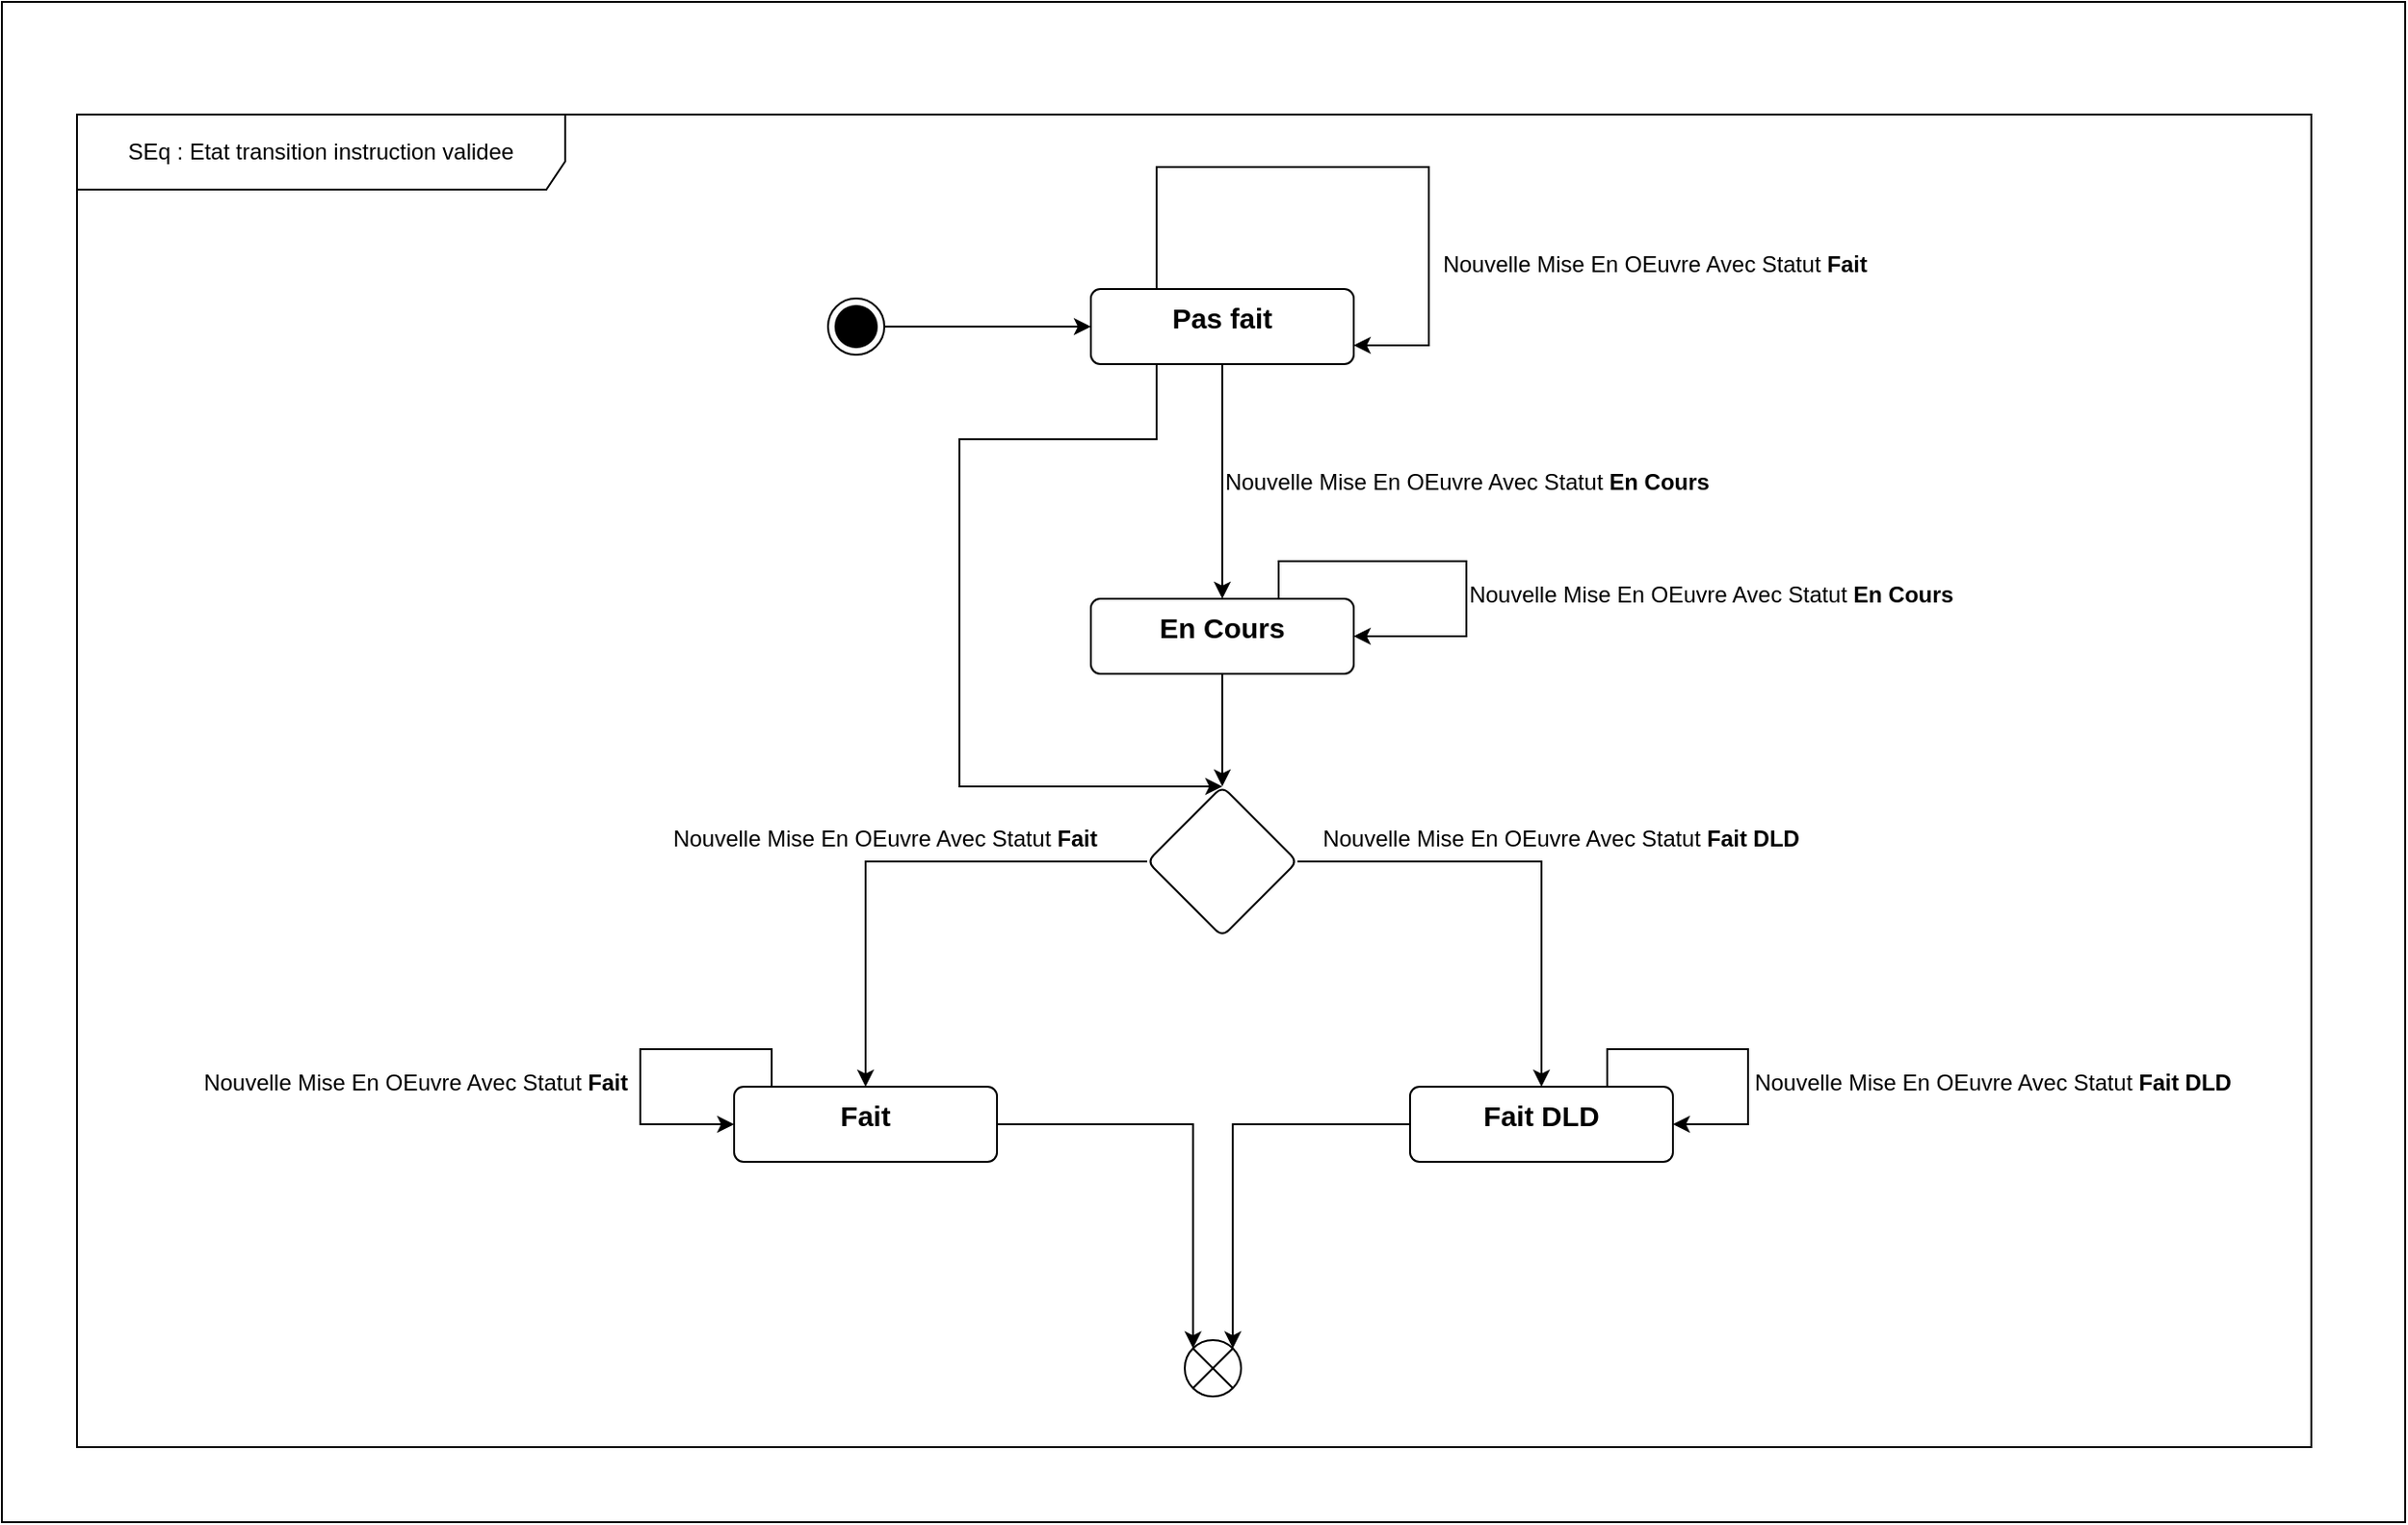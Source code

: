 <mxfile version="24.8.1">
  <diagram name="Page-1" id="7A1L_c6Km4Jq6MOc0nl-">
    <mxGraphModel dx="4818" dy="850" grid="1" gridSize="10" guides="1" tooltips="1" connect="1" arrows="1" fold="1" page="1" pageScale="1" pageWidth="3300" pageHeight="4681" math="0" shadow="0">
      <root>
        <mxCell id="0" />
        <mxCell id="1" parent="0" />
        <mxCell id="yxFoe6fvZe9r7iEHTFPZ-30" value="" style="rounded=0;whiteSpace=wrap;html=1;" vertex="1" parent="1">
          <mxGeometry x="-360" y="140" width="1280" height="810" as="geometry" />
        </mxCell>
        <mxCell id="yxFoe6fvZe9r7iEHTFPZ-31" style="edgeStyle=orthogonalEdgeStyle;rounded=0;orthogonalLoop=1;jettySize=auto;html=1;" edge="1" parent="1" source="yxFoe6fvZe9r7iEHTFPZ-33" target="yxFoe6fvZe9r7iEHTFPZ-35">
          <mxGeometry relative="1" as="geometry" />
        </mxCell>
        <mxCell id="yxFoe6fvZe9r7iEHTFPZ-32" style="edgeStyle=orthogonalEdgeStyle;rounded=0;orthogonalLoop=1;jettySize=auto;html=1;exitX=0.25;exitY=1;exitDx=0;exitDy=0;entryX=0.5;entryY=0;entryDx=0;entryDy=0;" edge="1" parent="1" source="yxFoe6fvZe9r7iEHTFPZ-33" target="yxFoe6fvZe9r7iEHTFPZ-44">
          <mxGeometry relative="1" as="geometry">
            <Array as="points">
              <mxPoint x="255" y="373" />
              <mxPoint x="150" y="373" />
              <mxPoint x="150" y="558" />
            </Array>
          </mxGeometry>
        </mxCell>
        <mxCell id="yxFoe6fvZe9r7iEHTFPZ-33" value="&lt;b&gt;&lt;font style=&quot;font-size: 15px;&quot;&gt;Pas fait&lt;/font&gt;&lt;/b&gt;" style="html=1;align=center;verticalAlign=top;rounded=1;absoluteArcSize=1;arcSize=10;dashed=0;whiteSpace=wrap;" vertex="1" parent="1">
          <mxGeometry x="220" y="293" width="140" height="40" as="geometry" />
        </mxCell>
        <mxCell id="yxFoe6fvZe9r7iEHTFPZ-34" value="" style="edgeStyle=orthogonalEdgeStyle;rounded=0;orthogonalLoop=1;jettySize=auto;html=1;" edge="1" parent="1" source="yxFoe6fvZe9r7iEHTFPZ-35" target="yxFoe6fvZe9r7iEHTFPZ-44">
          <mxGeometry relative="1" as="geometry" />
        </mxCell>
        <mxCell id="yxFoe6fvZe9r7iEHTFPZ-35" value="&lt;b&gt;&lt;font style=&quot;font-size: 15px;&quot;&gt;En Cours&lt;/font&gt;&lt;/b&gt;" style="html=1;align=center;verticalAlign=top;rounded=1;absoluteArcSize=1;arcSize=10;dashed=0;whiteSpace=wrap;" vertex="1" parent="1">
          <mxGeometry x="220" y="458" width="140" height="40" as="geometry" />
        </mxCell>
        <mxCell id="yxFoe6fvZe9r7iEHTFPZ-36" style="edgeStyle=orthogonalEdgeStyle;rounded=0;orthogonalLoop=1;jettySize=auto;html=1;entryX=0;entryY=0;entryDx=0;entryDy=0;" edge="1" parent="1" source="yxFoe6fvZe9r7iEHTFPZ-37" target="yxFoe6fvZe9r7iEHTFPZ-56">
          <mxGeometry relative="1" as="geometry" />
        </mxCell>
        <mxCell id="yxFoe6fvZe9r7iEHTFPZ-37" value="&lt;font style=&quot;font-size: 15px;&quot;&gt;&lt;b&gt;Fait&lt;/b&gt;&lt;/font&gt;" style="html=1;align=center;verticalAlign=top;rounded=1;absoluteArcSize=1;arcSize=10;dashed=0;whiteSpace=wrap;" vertex="1" parent="1">
          <mxGeometry x="30" y="718" width="140" height="40" as="geometry" />
        </mxCell>
        <mxCell id="yxFoe6fvZe9r7iEHTFPZ-38" style="edgeStyle=orthogonalEdgeStyle;rounded=0;orthogonalLoop=1;jettySize=auto;html=1;entryX=1;entryY=0;entryDx=0;entryDy=0;" edge="1" parent="1" source="yxFoe6fvZe9r7iEHTFPZ-39" target="yxFoe6fvZe9r7iEHTFPZ-56">
          <mxGeometry relative="1" as="geometry" />
        </mxCell>
        <mxCell id="yxFoe6fvZe9r7iEHTFPZ-39" value="&lt;font style=&quot;font-size: 15px;&quot;&gt;&lt;b&gt;Fait DLD&lt;/b&gt;&lt;/font&gt;" style="html=1;align=center;verticalAlign=top;rounded=1;absoluteArcSize=1;arcSize=10;dashed=0;whiteSpace=wrap;" vertex="1" parent="1">
          <mxGeometry x="390" y="718" width="140" height="40" as="geometry" />
        </mxCell>
        <mxCell id="yxFoe6fvZe9r7iEHTFPZ-40" style="edgeStyle=orthogonalEdgeStyle;rounded=0;orthogonalLoop=1;jettySize=auto;html=1;entryX=0;entryY=0.5;entryDx=0;entryDy=0;" edge="1" parent="1" source="yxFoe6fvZe9r7iEHTFPZ-41" target="yxFoe6fvZe9r7iEHTFPZ-33">
          <mxGeometry relative="1" as="geometry" />
        </mxCell>
        <mxCell id="yxFoe6fvZe9r7iEHTFPZ-41" value="" style="ellipse;html=1;shape=endState;fillColor=strokeColor;" vertex="1" parent="1">
          <mxGeometry x="80" y="298" width="30" height="30" as="geometry" />
        </mxCell>
        <mxCell id="yxFoe6fvZe9r7iEHTFPZ-42" style="edgeStyle=orthogonalEdgeStyle;rounded=0;orthogonalLoop=1;jettySize=auto;html=1;entryX=0.5;entryY=0;entryDx=0;entryDy=0;" edge="1" parent="1" source="yxFoe6fvZe9r7iEHTFPZ-44" target="yxFoe6fvZe9r7iEHTFPZ-37">
          <mxGeometry relative="1" as="geometry" />
        </mxCell>
        <mxCell id="yxFoe6fvZe9r7iEHTFPZ-43" style="edgeStyle=orthogonalEdgeStyle;rounded=0;orthogonalLoop=1;jettySize=auto;html=1;" edge="1" parent="1" source="yxFoe6fvZe9r7iEHTFPZ-44" target="yxFoe6fvZe9r7iEHTFPZ-39">
          <mxGeometry relative="1" as="geometry" />
        </mxCell>
        <mxCell id="yxFoe6fvZe9r7iEHTFPZ-44" value="" style="rhombus;whiteSpace=wrap;html=1;verticalAlign=top;rounded=1;arcSize=10;dashed=0;" vertex="1" parent="1">
          <mxGeometry x="250" y="558" width="80" height="80" as="geometry" />
        </mxCell>
        <mxCell id="yxFoe6fvZe9r7iEHTFPZ-45" style="edgeStyle=orthogonalEdgeStyle;rounded=0;orthogonalLoop=1;jettySize=auto;html=1;exitX=0.25;exitY=0;exitDx=0;exitDy=0;entryX=1;entryY=0.75;entryDx=0;entryDy=0;" edge="1" parent="1" source="yxFoe6fvZe9r7iEHTFPZ-33" target="yxFoe6fvZe9r7iEHTFPZ-33">
          <mxGeometry relative="1" as="geometry">
            <mxPoint x="370" y="298" as="sourcePoint" />
            <Array as="points">
              <mxPoint x="255" y="228" />
              <mxPoint x="400" y="228" />
              <mxPoint x="400" y="323" />
            </Array>
          </mxGeometry>
        </mxCell>
        <mxCell id="yxFoe6fvZe9r7iEHTFPZ-46" value="&lt;span style=&quot;font-weight: normal;&quot;&gt;Nouvelle Mise En OEuvre Avec Statut &lt;/span&gt;Fait" style="text;align=center;fontStyle=1;verticalAlign=middle;spacingLeft=3;spacingRight=3;strokeColor=none;rotatable=0;points=[[0,0.5],[1,0.5]];portConstraint=eastwest;html=1;" vertex="1" parent="1">
          <mxGeometry x="390" y="267" width="260" height="26" as="geometry" />
        </mxCell>
        <mxCell id="yxFoe6fvZe9r7iEHTFPZ-47" value="&lt;span style=&quot;font-weight: normal;&quot;&gt;Nouvelle Mise En OEuvre Avec Statut &lt;/span&gt;En Cours" style="text;align=center;fontStyle=1;verticalAlign=middle;spacingLeft=3;spacingRight=3;strokeColor=none;rotatable=0;points=[[0,0.5],[1,0.5]];portConstraint=eastwest;html=1;" vertex="1" parent="1">
          <mxGeometry x="290" y="383" width="260" height="26" as="geometry" />
        </mxCell>
        <mxCell id="yxFoe6fvZe9r7iEHTFPZ-48" value="&lt;span style=&quot;font-weight: normal;&quot;&gt;Nouvelle Mise En OEuvre Avec Statut &lt;/span&gt;Fait DLD" style="text;align=center;fontStyle=1;verticalAlign=middle;spacingLeft=3;spacingRight=3;strokeColor=none;rotatable=0;points=[[0,0.5],[1,0.5]];portConstraint=eastwest;html=1;" vertex="1" parent="1">
          <mxGeometry x="340" y="573" width="260" height="26" as="geometry" />
        </mxCell>
        <mxCell id="yxFoe6fvZe9r7iEHTFPZ-49" value="&lt;span style=&quot;font-weight: normal;&quot;&gt;Nouvelle Mise En OEuvre Avec Statut &lt;/span&gt;Fait" style="text;align=center;fontStyle=1;verticalAlign=middle;spacingLeft=3;spacingRight=3;strokeColor=none;rotatable=0;points=[[0,0.5],[1,0.5]];portConstraint=eastwest;html=1;" vertex="1" parent="1">
          <mxGeometry x="-20" y="573" width="260" height="26" as="geometry" />
        </mxCell>
        <mxCell id="yxFoe6fvZe9r7iEHTFPZ-50" style="edgeStyle=orthogonalEdgeStyle;rounded=0;orthogonalLoop=1;jettySize=auto;html=1;entryX=1;entryY=0.5;entryDx=0;entryDy=0;" edge="1" parent="1" source="yxFoe6fvZe9r7iEHTFPZ-35" target="yxFoe6fvZe9r7iEHTFPZ-35">
          <mxGeometry relative="1" as="geometry">
            <Array as="points">
              <mxPoint x="320" y="438" />
              <mxPoint x="420" y="438" />
              <mxPoint x="420" y="478" />
            </Array>
          </mxGeometry>
        </mxCell>
        <mxCell id="yxFoe6fvZe9r7iEHTFPZ-51" value="&lt;span style=&quot;font-weight: normal;&quot;&gt;Nouvelle Mise En OEuvre Avec Statut &lt;/span&gt;En Cours" style="text;align=center;fontStyle=1;verticalAlign=middle;spacingLeft=3;spacingRight=3;strokeColor=none;rotatable=0;points=[[0,0.5],[1,0.5]];portConstraint=eastwest;html=1;" vertex="1" parent="1">
          <mxGeometry x="420" y="443" width="260" height="26" as="geometry" />
        </mxCell>
        <mxCell id="yxFoe6fvZe9r7iEHTFPZ-52" style="edgeStyle=orthogonalEdgeStyle;rounded=0;orthogonalLoop=1;jettySize=auto;html=1;entryX=0;entryY=0.5;entryDx=0;entryDy=0;" edge="1" parent="1" source="yxFoe6fvZe9r7iEHTFPZ-37" target="yxFoe6fvZe9r7iEHTFPZ-37">
          <mxGeometry relative="1" as="geometry">
            <Array as="points">
              <mxPoint x="50" y="698" />
              <mxPoint x="-20" y="698" />
              <mxPoint x="-20" y="738" />
            </Array>
          </mxGeometry>
        </mxCell>
        <mxCell id="yxFoe6fvZe9r7iEHTFPZ-53" style="edgeStyle=orthogonalEdgeStyle;rounded=0;orthogonalLoop=1;jettySize=auto;html=1;exitX=0.75;exitY=0;exitDx=0;exitDy=0;entryX=1;entryY=0.5;entryDx=0;entryDy=0;" edge="1" parent="1" source="yxFoe6fvZe9r7iEHTFPZ-39" target="yxFoe6fvZe9r7iEHTFPZ-39">
          <mxGeometry relative="1" as="geometry">
            <Array as="points">
              <mxPoint x="495" y="698" />
              <mxPoint x="570" y="698" />
              <mxPoint x="570" y="738" />
            </Array>
          </mxGeometry>
        </mxCell>
        <mxCell id="yxFoe6fvZe9r7iEHTFPZ-54" value="&lt;span style=&quot;font-weight: normal;&quot;&gt;Nouvelle Mise En OEuvre Avec Statut &lt;/span&gt;Fait" style="text;align=center;fontStyle=1;verticalAlign=middle;spacingLeft=3;spacingRight=3;strokeColor=none;rotatable=0;points=[[0,0.5],[1,0.5]];portConstraint=eastwest;html=1;" vertex="1" parent="1">
          <mxGeometry x="-270" y="703" width="260" height="26" as="geometry" />
        </mxCell>
        <mxCell id="yxFoe6fvZe9r7iEHTFPZ-55" value="&lt;span style=&quot;font-weight: normal;&quot;&gt;Nouvelle Mise En OEuvre Avec Statut &lt;/span&gt;Fait DLD" style="text;align=center;fontStyle=1;verticalAlign=middle;spacingLeft=3;spacingRight=3;strokeColor=none;rotatable=0;points=[[0,0.5],[1,0.5]];portConstraint=eastwest;html=1;" vertex="1" parent="1">
          <mxGeometry x="570" y="703" width="260" height="26" as="geometry" />
        </mxCell>
        <mxCell id="yxFoe6fvZe9r7iEHTFPZ-56" value="" style="shape=sumEllipse;perimeter=ellipsePerimeter;html=1;backgroundOutline=1;" vertex="1" parent="1">
          <mxGeometry x="270" y="853" width="30" height="30" as="geometry" />
        </mxCell>
        <mxCell id="yxFoe6fvZe9r7iEHTFPZ-57" value="SEq : Etat transition instruction validee" style="shape=umlFrame;whiteSpace=wrap;html=1;pointerEvents=0;recursiveResize=0;container=1;collapsible=0;width=260;height=40;" vertex="1" parent="1">
          <mxGeometry x="-320" y="200" width="1190" height="710" as="geometry" />
        </mxCell>
      </root>
    </mxGraphModel>
  </diagram>
</mxfile>
